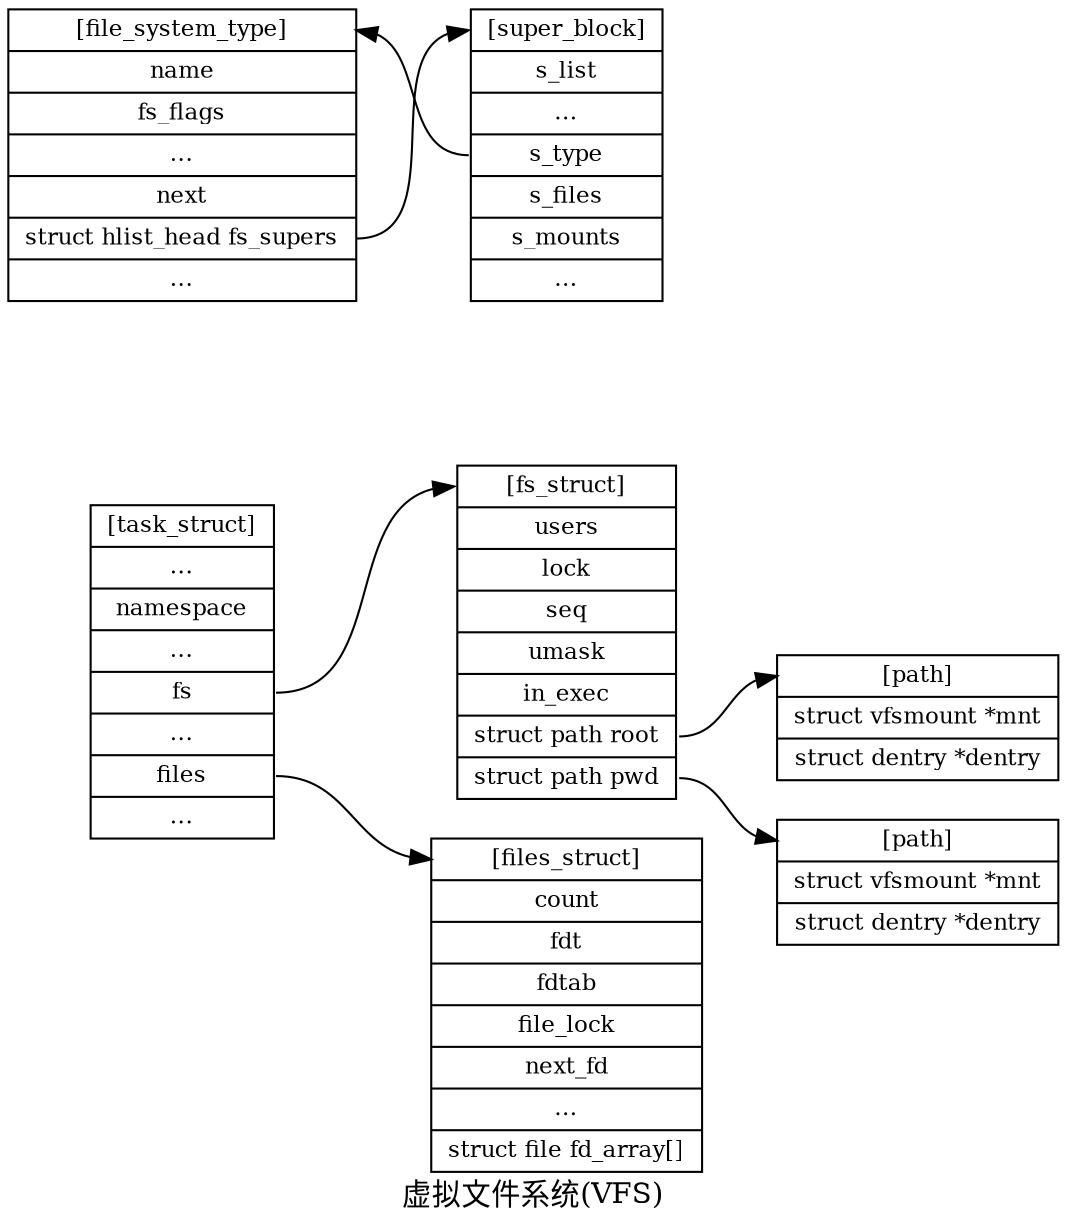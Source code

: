 digraph hlist {

graph [
rankdir = "LR"
];

node [
fontsize = "11"
shape = "ellipse"
];

edge [
];

label="虚拟文件系统(VFS)";

"task_struct" [
label = "<task_struct> [task_struct] | ... | <namespace> namespace| ... |<fs> fs | ... |<files> files | <f3> ..."
shape = "record"
];

"fs_struct" [
label = "<fs_struct> [fs_struct] |users|lock|seq|umask|in_exec|<root> struct path root| <pwd>  struct path pwd"
shape = "record"
];

"files_struct" [
label = "<files_struct> [files_struct]|count| fdt | fdtab | file_lock | next_fd | ... |<fd_array> struct file fd_array[]  "
shape = "record"
];

"root_path" [
label = "<path> [path] |struct vfsmount *mnt | struct dentry *dentry" 
shape = "record"
];

"pwd_path" [
label = "<path> [path] |struct vfsmount *mnt | struct dentry *dentry" 
shape = "record"
];

"file_system_type" [
label = "<file_system_type> [file_system_type] | name| fs_flags|...| next | <fs_supers> struct hlist_head fs_supers| ... "    
shape = "record"
];

"super_block" [
label = "<super_block> [super_block] | s_list | ... | <type> s_type| s_files |s_mounts| ..."
shape = "record"
];

"task_struct":fs -> "fs_struct":fs_struct;
"task_struct":files -> "files_struct":files_struct;
"fs_struct":root -> "root_path":path;
"fs_struct":pwd -> "pwd_path":path;
"file_system_type":fs_supers -> "super_block":super_block;
"super_block":type -> "file_system_type":file_system_type;
}
